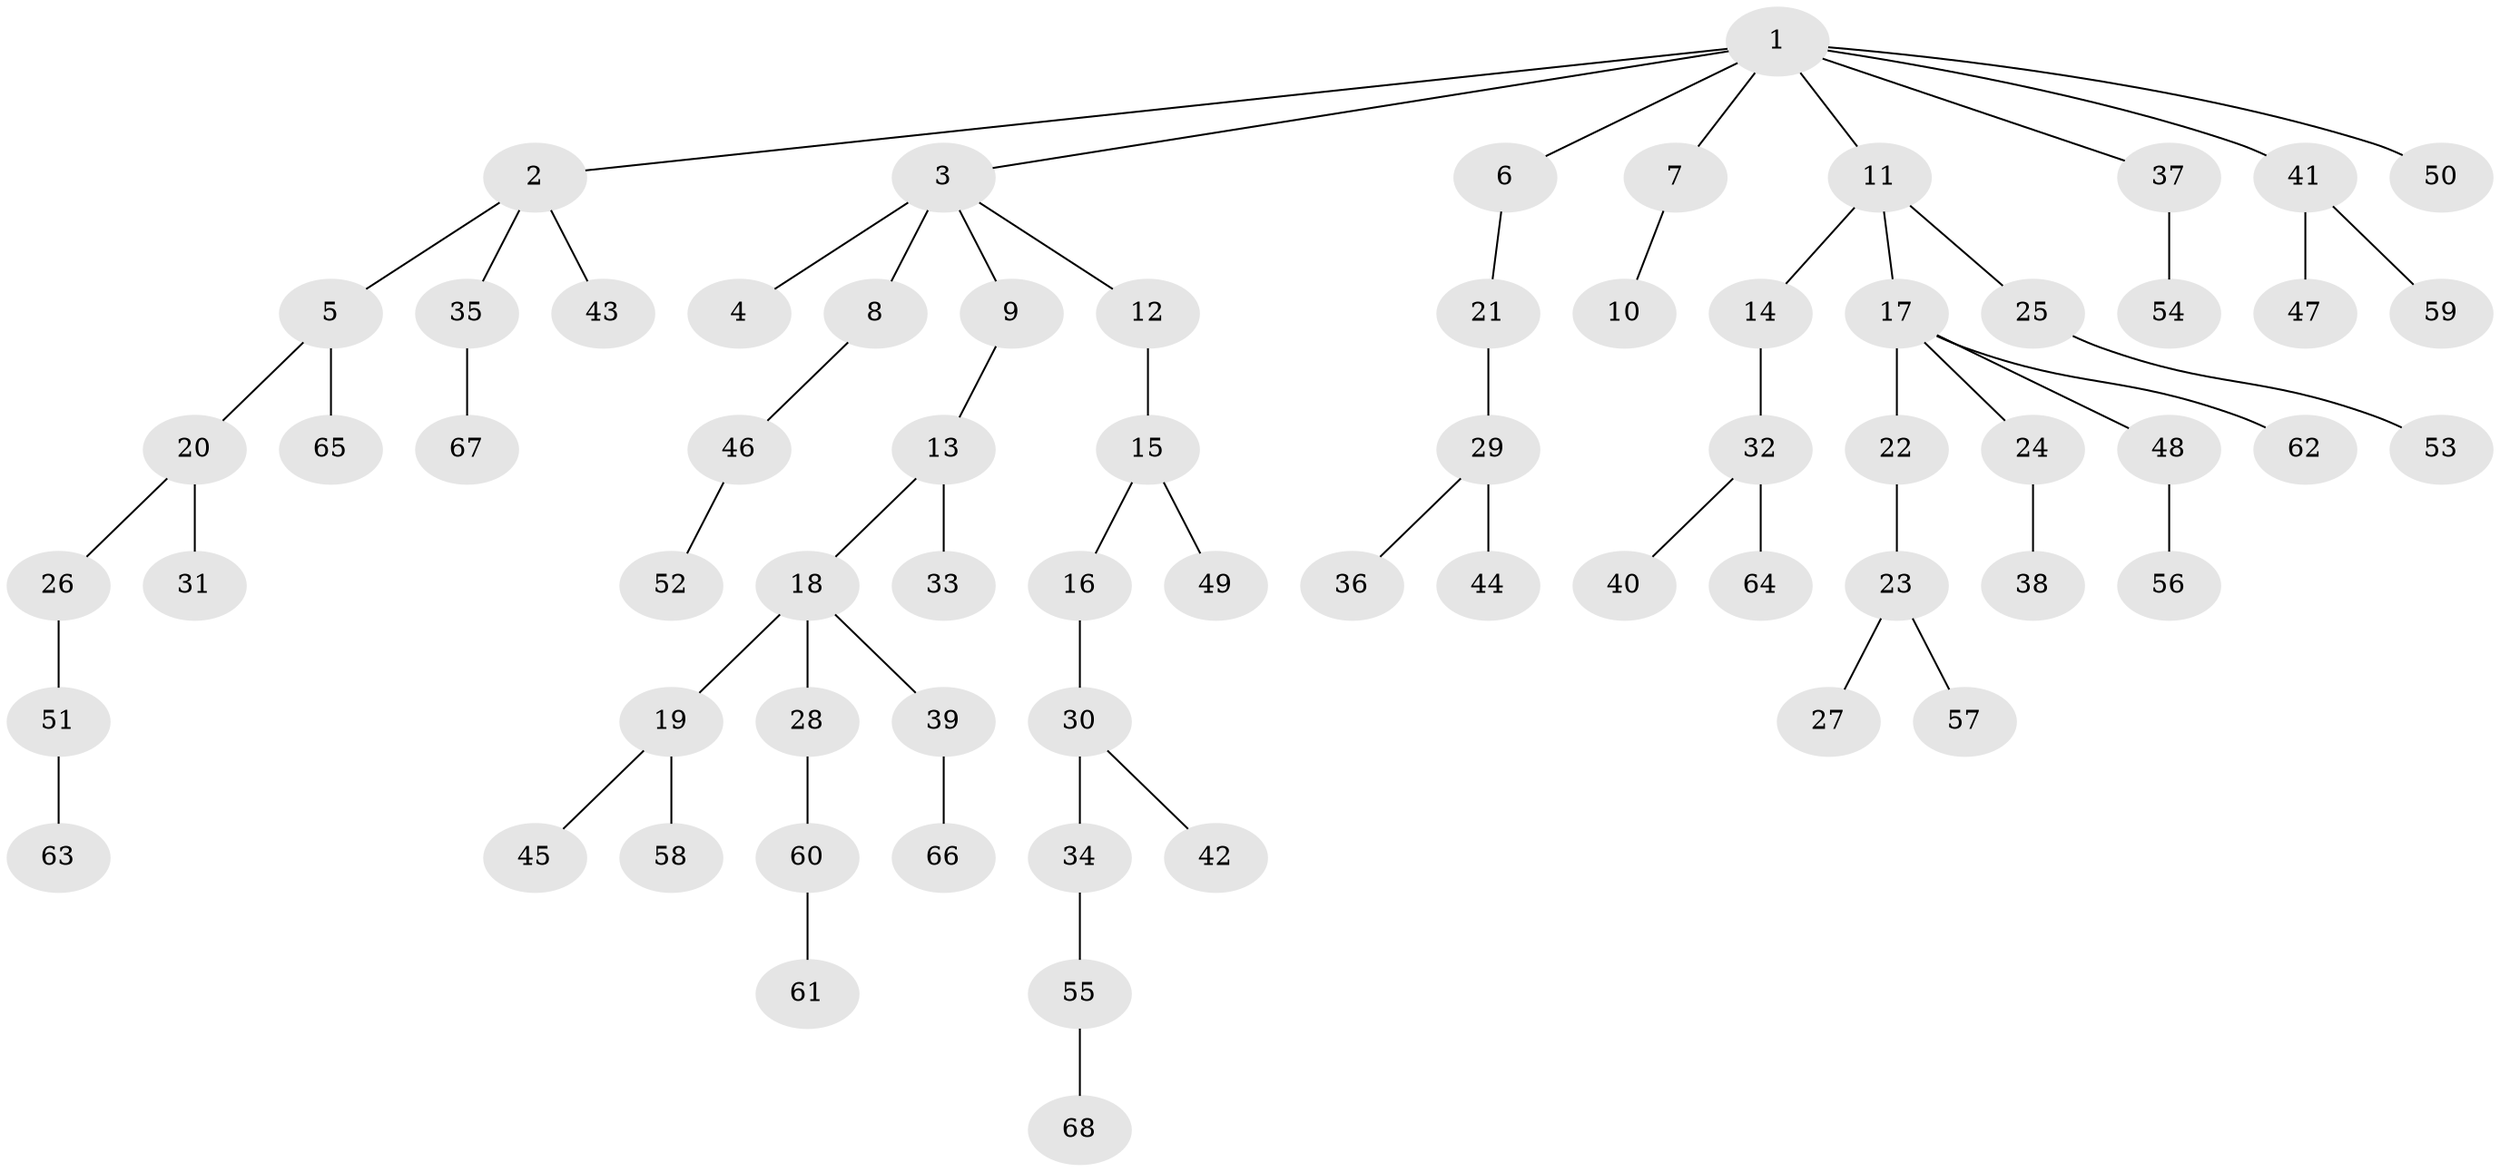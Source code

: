 // original degree distribution, {9: 0.008928571428571428, 5: 0.044642857142857144, 3: 0.14285714285714285, 2: 0.23214285714285715, 1: 0.5, 4: 0.07142857142857142}
// Generated by graph-tools (version 1.1) at 2025/51/03/04/25 22:51:51]
// undirected, 68 vertices, 67 edges
graph export_dot {
  node [color=gray90,style=filled];
  1;
  2;
  3;
  4;
  5;
  6;
  7;
  8;
  9;
  10;
  11;
  12;
  13;
  14;
  15;
  16;
  17;
  18;
  19;
  20;
  21;
  22;
  23;
  24;
  25;
  26;
  27;
  28;
  29;
  30;
  31;
  32;
  33;
  34;
  35;
  36;
  37;
  38;
  39;
  40;
  41;
  42;
  43;
  44;
  45;
  46;
  47;
  48;
  49;
  50;
  51;
  52;
  53;
  54;
  55;
  56;
  57;
  58;
  59;
  60;
  61;
  62;
  63;
  64;
  65;
  66;
  67;
  68;
  1 -- 2 [weight=1.0];
  1 -- 3 [weight=1.0];
  1 -- 6 [weight=1.0];
  1 -- 7 [weight=1.0];
  1 -- 11 [weight=1.0];
  1 -- 37 [weight=1.0];
  1 -- 41 [weight=1.0];
  1 -- 50 [weight=1.0];
  2 -- 5 [weight=1.0];
  2 -- 35 [weight=1.0];
  2 -- 43 [weight=1.0];
  3 -- 4 [weight=2.0];
  3 -- 8 [weight=1.0];
  3 -- 9 [weight=1.0];
  3 -- 12 [weight=1.0];
  5 -- 20 [weight=1.0];
  5 -- 65 [weight=1.0];
  6 -- 21 [weight=1.0];
  7 -- 10 [weight=1.0];
  8 -- 46 [weight=1.0];
  9 -- 13 [weight=1.0];
  11 -- 14 [weight=1.0];
  11 -- 17 [weight=1.0];
  11 -- 25 [weight=1.0];
  12 -- 15 [weight=1.0];
  13 -- 18 [weight=1.0];
  13 -- 33 [weight=1.0];
  14 -- 32 [weight=1.0];
  15 -- 16 [weight=1.0];
  15 -- 49 [weight=1.0];
  16 -- 30 [weight=1.0];
  17 -- 22 [weight=1.0];
  17 -- 24 [weight=1.0];
  17 -- 48 [weight=1.0];
  17 -- 62 [weight=1.0];
  18 -- 19 [weight=1.0];
  18 -- 28 [weight=1.0];
  18 -- 39 [weight=1.0];
  19 -- 45 [weight=1.0];
  19 -- 58 [weight=1.0];
  20 -- 26 [weight=1.0];
  20 -- 31 [weight=2.0];
  21 -- 29 [weight=1.0];
  22 -- 23 [weight=1.0];
  23 -- 27 [weight=1.0];
  23 -- 57 [weight=1.0];
  24 -- 38 [weight=1.0];
  25 -- 53 [weight=1.0];
  26 -- 51 [weight=1.0];
  28 -- 60 [weight=1.0];
  29 -- 36 [weight=1.0];
  29 -- 44 [weight=1.0];
  30 -- 34 [weight=1.0];
  30 -- 42 [weight=1.0];
  32 -- 40 [weight=1.0];
  32 -- 64 [weight=1.0];
  34 -- 55 [weight=1.0];
  35 -- 67 [weight=1.0];
  37 -- 54 [weight=2.0];
  39 -- 66 [weight=1.0];
  41 -- 47 [weight=1.0];
  41 -- 59 [weight=1.0];
  46 -- 52 [weight=1.0];
  48 -- 56 [weight=1.0];
  51 -- 63 [weight=1.0];
  55 -- 68 [weight=1.0];
  60 -- 61 [weight=1.0];
}
